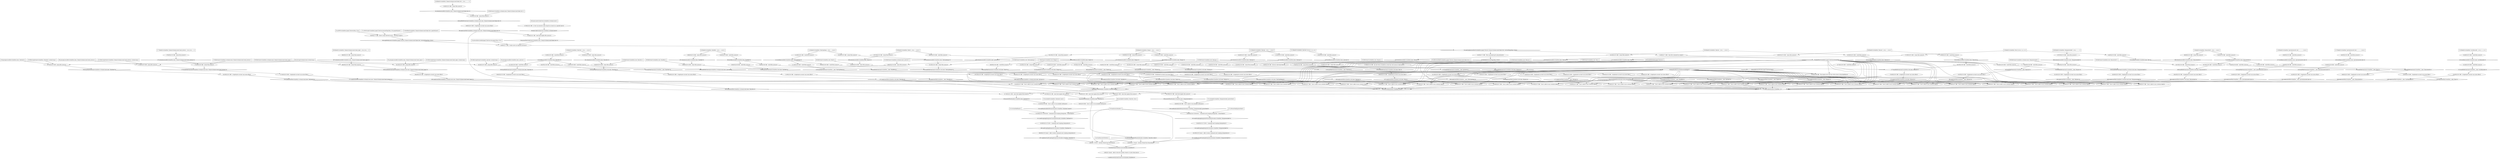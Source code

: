digraph G {
	1 [label="1:canDiscoverSystemOwnerUser(attacker,victimHost):0",shape=diamond];
	2 [label="2:RULE 0 (Asset - Able to discover system owners or users from host):0",shape=ellipse];
	3 [label="3:systemOwnerUserDiscovery(attacker,victimHost):0",shape=diamond];
	4 [label="4:RULE 1 (T1033 - System Owner/User Discovery):0",shape=ellipse];
	5 [label="5:isUserDiscoverUtil(who):1",shape=box];
	6 [label="6:canRunInstalledSoftware(attacker,victimHost,'/bin/who',who):0",shape=diamond];
	7 [label="7:RULE 66 (BB - User is able to run installed software):0",shape=ellipse];
	8 [label="8:accessFile(attacker,victimHost,exec,'/bin/who'):0",shape=diamond];
	9 [label="9:RULE 81 (BB - execCode implies file access):0",shape=ellipse];
	10 [label="10:canAccessFile(victimHost,_,exec,'/bin/who'):0",shape=diamond];
	11 [label="11:RULE 83 (BB - A legitimate account can access file):0",shape=ellipse];
	12 [label="12:localFileProtection(victimHost,_,exec,'/bin/who'):0",shape=diamond];
	13 [label="13:RULE 86 (BB - world file access):0",shape=ellipse];
	14 [label="14:worldAccessible(victimHost,exec,'/bin/who'):0",shape=diamond];
	15 [label="15:RULE 95 (BB - world file access):0",shape=ellipse];
	16 [label="16:fileAttr(victimHost,'/bin/who',-,r,w,x,-,-,-,r,w,x):1",shape=box];
	17 [label="17:execCode(attacker,victimHost,_):0",shape=diamond];
	18 [label="18:RULE 67 (BB - User is able to use a reverse shell):0",shape=ellipse];
	19 [label="19:canAccessFile(victimHost,_,exec,'/bin'):0",shape=diamond];
	20 [label="20:RULE 83 (BB - A legitimate account can access file):0",shape=ellipse];
	21 [label="21:localFileProtection(victimHost,_,exec,'/bin'):0",shape=diamond];
	22 [label="22:RULE 86 (BB - world file access):0",shape=ellipse];
	23 [label="23:worldAccessible(victimHost,exec,'/bin'):0",shape=diamond];
	24 [label="24:RULE 95 (BB - world file access):0",shape=ellipse];
	25 [label="25:fileAttr(victimHost,'/bin',d,r,w,x,r,-,x,r,-,x):1",shape=box];
	26 [label="26:accessDataFlow(attacker,write,reversePupy):0",shape=diamond];
	27 [label="27:RULE 68 (BB - The remote root user has write access to the dataFlow):0",shape=ellipse];
	28 [label="28:dataFlowReverseShell(reversePupy):0",shape=diamond];
	29 [label="29:RULE 69 (BB - Reverse shell data flow):0",shape=ellipse];
	30 [label="30:isReverseShell(victimHost,pupyC2Server,'/home/victimAccount/3aka3.doc'):1",shape=box];
	31 [label="31:flowBind(reversePupy,http,1234):0",shape=diamond];
	32 [label="32:RULE 72 (BB - Flow associated port and protocol):0",shape=ellipse];
	33 [label="33:canScriptAccessHost(victimHost,pupyC2Server,'/home/victimAccount/3aka3.doc',reversePupy,http,1234):0",shape=diamond];
	34 [label="34:RULE 74 (BB - Script access an exposed service):0",shape=ellipse];
	35 [label="35:networkServiceInfo(pupyC2Server,root,pupyd,http,1234):1",shape=box];
	36 [label="36:accessFile(victimUser,victimHost,exec,'/home/victimAccount/3aka3.doc'):0",shape=diamond];
	37 [label="37:RULE 81 (BB - execCode implies file access):0",shape=ellipse];
	38 [label="38:canAccessFile(victimHost,victimAccount,exec,'/home/victimAccount/3aka3.doc'):0",shape=diamond];
	39 [label="39:RULE 83 (BB - A legitimate account can access file):0",shape=ellipse];
	40 [label="40:localFileProtection(victimHost,victimAccount,exec,'/home/victimAccount/3aka3.doc'):0",shape=diamond];
	41 [label="41:RULE 84 (BB - owner file access):0",shape=ellipse];
	42 [label="42:ownerAccessible(victimHost,exec,'/home/victimAccount/3aka3.doc'):0",shape=diamond];
	43 [label="43:RULE 93 (BB - owner file access):0",shape=ellipse];
	44 [label="44:fileAttr(victimHost,'/home/victimAccount/3aka3.doc',-,r,w,x,-,-,-,-,-,-):1",shape=box];
	45 [label="45:fileOwner(victimHost,victimAccount,'/home/victimAccount/3aka3.doc'):1",shape=box];
	46 [label="46:execCode(victimUser,victimHost,victimAccount):0",shape=diamond];
	47 [label="47:RULE 82 (BB - A User can execute code using his account on a specific host):0",shape=ellipse];
	48 [label="48:hasAccount(victimUser,victimHost,victimAccount):1",shape=box];
	49 [label="49:scriptNetAccess(victimHost,pupyC2Server,'/home/victimAccount/3aka3.doc',reversePupy,http,1234):0",shape=diamond];
	50 [label="50:RULE 75 (BB - Direct script network access - Existing Script):0",shape=ellipse];
	51 [label="51:isNetScript(victimHost,pupyC2Server,reversePupy,http,1234,pupyPayload):1",shape=box];
	52 [label="52:dataBind(victimHost,'/home/victimAccount/3aka3.doc',pupyPayload):1",shape=box];
	53 [label="53:aclNW(victimHost,pupyC2Server,http,1234):1",shape=box];
	54 [label="54:dataFlow(victimHost,pupyC2Server,reversePupy,_):0",shape=diamond];
	55 [label="55:RULE 73 (BB - Data flow initiated by script):0",shape=ellipse];
	56 [label="56:localAccess(attacker,pupyC2Server,root):0",shape=diamond];
	57 [label="57:RULE 101 (BB - An user who is located in a host has root access to that host):0",shape=ellipse];
	58 [label="58:located(attacker,pupyC2Server):1",shape=box];
	59 [label="59:RULE 67 (BB - User is able to use a reverse shell):0",shape=ellipse];
	60 [label="60:canAccessFile(victimHost,_,exec,'/bin/cat'):0",shape=diamond];
	61 [label="61:RULE 83 (BB - A legitimate account can access file):0",shape=ellipse];
	62 [label="62:localFileProtection(victimHost,_,exec,'/bin/cat'):0",shape=diamond];
	63 [label="63:RULE 86 (BB - world file access):0",shape=ellipse];
	64 [label="64:worldAccessible(victimHost,exec,'/bin/cat'):0",shape=diamond];
	65 [label="65:RULE 95 (BB - world file access):0",shape=ellipse];
	66 [label="66:fileAttr(victimHost,'/bin/cat',-,r,w,x,-,-,-,r,w,x):1",shape=box];
	67 [label="67:RULE 67 (BB - User is able to use a reverse shell):0",shape=ellipse];
	68 [label="68:canAccessFile(victimHost,_,exec,'/bin/certutil'):0",shape=diamond];
	69 [label="69:RULE 83 (BB - A legitimate account can access file):0",shape=ellipse];
	70 [label="70:localFileProtection(victimHost,_,exec,'/bin/certutil'):0",shape=diamond];
	71 [label="71:RULE 86 (BB - world file access):0",shape=ellipse];
	72 [label="72:worldAccessible(victimHost,exec,'/bin/certutil'):0",shape=diamond];
	73 [label="73:RULE 95 (BB - world file access):0",shape=ellipse];
	74 [label="74:fileAttr(victimHost,'/bin/certutil',-,r,w,x,-,-,-,r,w,x):1",shape=box];
	75 [label="75:RULE 67 (BB - User is able to use a reverse shell):0",shape=ellipse];
	76 [label="76:canAccessFile(victimHost,_,exec,'/bin/find'):0",shape=diamond];
	77 [label="77:RULE 83 (BB - A legitimate account can access file):0",shape=ellipse];
	78 [label="78:localFileProtection(victimHost,_,exec,'/bin/find'):0",shape=diamond];
	79 [label="79:RULE 86 (BB - world file access):0",shape=ellipse];
	80 [label="80:worldAccessible(victimHost,exec,'/bin/find'):0",shape=diamond];
	81 [label="81:RULE 95 (BB - world file access):0",shape=ellipse];
	82 [label="82:fileAttr(victimHost,'/bin/find',-,r,w,x,-,-,-,r,w,x):1",shape=box];
	83 [label="83:RULE 67 (BB - User is able to use a reverse shell):0",shape=ellipse];
	84 [label="84:canAccessFile(victimHost,_,exec,'/bin/ls'):0",shape=diamond];
	85 [label="85:RULE 83 (BB - A legitimate account can access file):0",shape=ellipse];
	86 [label="86:localFileProtection(victimHost,_,exec,'/bin/ls'):0",shape=diamond];
	87 [label="87:RULE 86 (BB - world file access):0",shape=ellipse];
	88 [label="88:worldAccessible(victimHost,exec,'/bin/ls'):0",shape=diamond];
	89 [label="89:RULE 95 (BB - world file access):0",shape=ellipse];
	90 [label="90:fileAttr(victimHost,'/bin/ls',-,r,w,x,-,-,-,r,w,x):1",shape=box];
	91 [label="91:RULE 67 (BB - User is able to use a reverse shell):0",shape=ellipse];
	92 [label="92:canAccessFile(victimHost,_,exec,'/bin/ps'):0",shape=diamond];
	93 [label="93:RULE 83 (BB - A legitimate account can access file):0",shape=ellipse];
	94 [label="94:localFileProtection(victimHost,_,exec,'/bin/ps'):0",shape=diamond];
	95 [label="95:RULE 86 (BB - world file access):0",shape=ellipse];
	96 [label="96:worldAccessible(victimHost,exec,'/bin/ps'):0",shape=diamond];
	97 [label="97:RULE 95 (BB - world file access):0",shape=ellipse];
	98 [label="98:fileAttr(victimHost,'/bin/ps',-,r,w,x,-,-,-,r,w,x):1",shape=box];
	99 [label="99:RULE 67 (BB - User is able to use a reverse shell):0",shape=ellipse];
	100 [label="100:canAccessFile(victimHost,_,exec,'/bin/rm'):0",shape=diamond];
	101 [label="101:RULE 83 (BB - A legitimate account can access file):0",shape=ellipse];
	102 [label="102:localFileProtection(victimHost,_,exec,'/bin/rm'):0",shape=diamond];
	103 [label="103:RULE 86 (BB - world file access):0",shape=ellipse];
	104 [label="104:worldAccessible(victimHost,exec,'/bin/rm'):0",shape=diamond];
	105 [label="105:RULE 95 (BB - world file access):0",shape=ellipse];
	106 [label="106:fileAttr(victimHost,'/bin/rm',-,r,w,x,-,-,-,r,w,x):1",shape=box];
	107 [label="107:RULE 67 (BB - User is able to use a reverse shell):0",shape=ellipse];
	108 [label="108:canAccessFile(victimHost,_,exec,'/bin/tcpdump'):0",shape=diamond];
	109 [label="109:RULE 83 (BB - A legitimate account can access file):0",shape=ellipse];
	110 [label="110:localFileProtection(victimHost,_,exec,'/bin/tcpdump'):0",shape=diamond];
	111 [label="111:RULE 86 (BB - world file access):0",shape=ellipse];
	112 [label="112:worldAccessible(victimHost,exec,'/bin/tcpdump'):0",shape=diamond];
	113 [label="113:RULE 95 (BB - world file access):0",shape=ellipse];
	114 [label="114:fileAttr(victimHost,'/bin/tcpdump',-,r,w,x,-,-,-,r,w,x):1",shape=box];
	115 [label="115:RULE 67 (BB - User is able to use a reverse shell):0",shape=ellipse];
	116 [label="116:RULE 67 (BB - User is able to use a reverse shell):0",shape=ellipse];
	117 [label="117:canAccessFile(victimHost,_,exec,'/bin/zip'):0",shape=diamond];
	118 [label="118:RULE 83 (BB - A legitimate account can access file):0",shape=ellipse];
	119 [label="119:localFileProtection(victimHost,_,exec,'/bin/zip'):0",shape=diamond];
	120 [label="120:RULE 86 (BB - world file access):0",shape=ellipse];
	121 [label="121:worldAccessible(victimHost,exec,'/bin/zip'):0",shape=diamond];
	122 [label="122:RULE 95 (BB - world file access):0",shape=ellipse];
	123 [label="123:fileAttr(victimHost,'/bin/zip',-,r,w,x,-,-,-,r,w,x):1",shape=box];
	124 [label="124:RULE 67 (BB - User is able to use a reverse shell):0",shape=ellipse];
	125 [label="125:canAccessFile(victimHost,_,exec,'/private'):0",shape=diamond];
	126 [label="126:RULE 83 (BB - A legitimate account can access file):0",shape=ellipse];
	127 [label="127:localFileProtection(victimHost,_,exec,'/private'):0",shape=diamond];
	128 [label="128:RULE 86 (BB - world file access):0",shape=ellipse];
	129 [label="129:worldAccessible(victimHost,exec,'/private'):0",shape=diamond];
	130 [label="130:RULE 95 (BB - world file access):0",shape=ellipse];
	131 [label="131:fileAttr(victimHost,'/private',d,r,w,x,r,-,x,r,-,x):1",shape=box];
	132 [label="132:RULE 67 (BB - User is able to use a reverse shell):0",shape=ellipse];
	133 [label="133:canAccessFile(victimHost,_,exec,'/private/secret1.doc'):0",shape=diamond];
	134 [label="134:RULE 83 (BB - A legitimate account can access file):0",shape=ellipse];
	135 [label="135:localFileProtection(victimHost,_,exec,'/private/secret1.doc'):0",shape=diamond];
	136 [label="136:RULE 86 (BB - world file access):0",shape=ellipse];
	137 [label="137:worldAccessible(victimHost,exec,'/private/secret1.doc'):0",shape=diamond];
	138 [label="138:RULE 95 (BB - world file access):0",shape=ellipse];
	139 [label="139:fileAttr(victimHost,'/private/secret1.doc',-,-,-,-,-,-,-,r,w,x):1",shape=box];
	140 [label="140:RULE 67 (BB - User is able to use a reverse shell):0",shape=ellipse];
	141 [label="141:canAccessFile(victimHost,_,exec,'/private/secret2.doc'):0",shape=diamond];
	142 [label="142:RULE 83 (BB - A legitimate account can access file):0",shape=ellipse];
	143 [label="143:localFileProtection(victimHost,_,exec,'/private/secret2.doc'):0",shape=diamond];
	144 [label="144:RULE 86 (BB - world file access):0",shape=ellipse];
	145 [label="145:worldAccessible(victimHost,exec,'/private/secret2.doc'):0",shape=diamond];
	146 [label="146:RULE 95 (BB - world file access):0",shape=ellipse];
	147 [label="147:fileAttr(victimHost,'/private/secret2.doc',-,-,-,-,-,-,-,r,w,x):1",shape=box];
	148 [label="148:RULE 67 (BB - User is able to use a reverse shell):0",shape=ellipse];
	149 [label="149:canAccessFile(victimHost,_,exec,'/usr/bin/sudo'):0",shape=diamond];
	150 [label="150:RULE 83 (BB - A legitimate account can access file):0",shape=ellipse];
	151 [label="151:localFileProtection(victimHost,_,exec,'/usr/bin/sudo'):0",shape=diamond];
	152 [label="152:RULE 86 (BB - world file access):0",shape=ellipse];
	153 [label="153:worldAccessible(victimHost,exec,'/usr/bin/sudo'):0",shape=diamond];
	154 [label="154:RULE 95 (BB - world file access):0",shape=ellipse];
	155 [label="155:fileAttr(victimHost,'/usr/bin/sudo',-,r,w,s,r,-,-,r,-,x):1",shape=box];
	156 [label="156:RULE 81 (BB - execCode implies file access):0",shape=ellipse];
	157 [label="157:canAccessFile(victimHost,root,exec,'/bin/who'):0",shape=diamond];
	158 [label="158:RULE 83 (BB - A legitimate account can access file):0",shape=ellipse];
	159 [label="159:localFileProtection(victimHost,root,exec,'/bin/who'):0",shape=diamond];
	160 [label="160:RULE 84 (BB - owner file access):0",shape=ellipse];
	161 [label="161:ownerAccessible(victimHost,exec,'/bin/who'):0",shape=diamond];
	162 [label="162:RULE 93 (BB - owner file access):0",shape=ellipse];
	163 [label="163:fileOwner(victimHost,root,'/bin/who'):1",shape=box];
	164 [label="164:RULE 86 (BB - world file access):0",shape=ellipse];
	165 [label="165:execCode(attacker,victimHost,root):0",shape=diamond];
	166 [label="166:RULE 67 (BB - User is able to use a reverse shell):0",shape=ellipse];
	167 [label="167:canAccessFile(victimHost,root,exec,'/bin'):0",shape=diamond];
	168 [label="168:RULE 83 (BB - A legitimate account can access file):0",shape=ellipse];
	169 [label="169:localFileProtection(victimHost,root,exec,'/bin'):0",shape=diamond];
	170 [label="170:RULE 84 (BB - owner file access):0",shape=ellipse];
	171 [label="171:ownerAccessible(victimHost,exec,'/bin'):0",shape=diamond];
	172 [label="172:RULE 93 (BB - owner file access):0",shape=ellipse];
	173 [label="173:fileOwner(victimHost,root,'/bin'):1",shape=box];
	174 [label="174:RULE 67 (BB - User is able to use a reverse shell):0",shape=ellipse];
	175 [label="175:canAccessFile(victimHost,root,exec,'/bin/cat'):0",shape=diamond];
	176 [label="176:RULE 83 (BB - A legitimate account can access file):0",shape=ellipse];
	177 [label="177:localFileProtection(victimHost,root,exec,'/bin/cat'):0",shape=diamond];
	178 [label="178:RULE 84 (BB - owner file access):0",shape=ellipse];
	179 [label="179:ownerAccessible(victimHost,exec,'/bin/cat'):0",shape=diamond];
	180 [label="180:RULE 93 (BB - owner file access):0",shape=ellipse];
	181 [label="181:fileOwner(victimHost,root,'/bin/cat'):1",shape=box];
	182 [label="182:RULE 86 (BB - world file access):0",shape=ellipse];
	183 [label="183:RULE 67 (BB - User is able to use a reverse shell):0",shape=ellipse];
	184 [label="184:canAccessFile(victimHost,root,exec,'/bin/certutil'):0",shape=diamond];
	185 [label="185:RULE 83 (BB - A legitimate account can access file):0",shape=ellipse];
	186 [label="186:localFileProtection(victimHost,root,exec,'/bin/certutil'):0",shape=diamond];
	187 [label="187:RULE 84 (BB - owner file access):0",shape=ellipse];
	188 [label="188:ownerAccessible(victimHost,exec,'/bin/certutil'):0",shape=diamond];
	189 [label="189:RULE 93 (BB - owner file access):0",shape=ellipse];
	190 [label="190:fileOwner(victimHost,root,'/bin/certutil'):1",shape=box];
	191 [label="191:RULE 86 (BB - world file access):0",shape=ellipse];
	192 [label="192:RULE 67 (BB - User is able to use a reverse shell):0",shape=ellipse];
	193 [label="193:canAccessFile(victimHost,root,exec,'/bin/find'):0",shape=diamond];
	194 [label="194:RULE 83 (BB - A legitimate account can access file):0",shape=ellipse];
	195 [label="195:localFileProtection(victimHost,root,exec,'/bin/find'):0",shape=diamond];
	196 [label="196:RULE 84 (BB - owner file access):0",shape=ellipse];
	197 [label="197:ownerAccessible(victimHost,exec,'/bin/find'):0",shape=diamond];
	198 [label="198:RULE 93 (BB - owner file access):0",shape=ellipse];
	199 [label="199:fileOwner(victimHost,root,'/bin/find'):1",shape=box];
	200 [label="200:RULE 86 (BB - world file access):0",shape=ellipse];
	201 [label="201:RULE 67 (BB - User is able to use a reverse shell):0",shape=ellipse];
	202 [label="202:canAccessFile(victimHost,root,exec,'/bin/ls'):0",shape=diamond];
	203 [label="203:RULE 83 (BB - A legitimate account can access file):0",shape=ellipse];
	204 [label="204:localFileProtection(victimHost,root,exec,'/bin/ls'):0",shape=diamond];
	205 [label="205:RULE 84 (BB - owner file access):0",shape=ellipse];
	206 [label="206:ownerAccessible(victimHost,exec,'/bin/ls'):0",shape=diamond];
	207 [label="207:RULE 93 (BB - owner file access):0",shape=ellipse];
	208 [label="208:fileOwner(victimHost,root,'/bin/ls'):1",shape=box];
	209 [label="209:RULE 86 (BB - world file access):0",shape=ellipse];
	210 [label="210:RULE 67 (BB - User is able to use a reverse shell):0",shape=ellipse];
	211 [label="211:canAccessFile(victimHost,root,exec,'/bin/ps'):0",shape=diamond];
	212 [label="212:RULE 83 (BB - A legitimate account can access file):0",shape=ellipse];
	213 [label="213:localFileProtection(victimHost,root,exec,'/bin/ps'):0",shape=diamond];
	214 [label="214:RULE 84 (BB - owner file access):0",shape=ellipse];
	215 [label="215:ownerAccessible(victimHost,exec,'/bin/ps'):0",shape=diamond];
	216 [label="216:RULE 93 (BB - owner file access):0",shape=ellipse];
	217 [label="217:fileOwner(victimHost,root,'/bin/ps'):1",shape=box];
	218 [label="218:RULE 86 (BB - world file access):0",shape=ellipse];
	219 [label="219:RULE 67 (BB - User is able to use a reverse shell):0",shape=ellipse];
	220 [label="220:canAccessFile(victimHost,root,exec,'/bin/rm'):0",shape=diamond];
	221 [label="221:RULE 83 (BB - A legitimate account can access file):0",shape=ellipse];
	222 [label="222:localFileProtection(victimHost,root,exec,'/bin/rm'):0",shape=diamond];
	223 [label="223:RULE 84 (BB - owner file access):0",shape=ellipse];
	224 [label="224:ownerAccessible(victimHost,exec,'/bin/rm'):0",shape=diamond];
	225 [label="225:RULE 93 (BB - owner file access):0",shape=ellipse];
	226 [label="226:fileOwner(victimHost,root,'/bin/rm'):1",shape=box];
	227 [label="227:RULE 86 (BB - world file access):0",shape=ellipse];
	228 [label="228:RULE 67 (BB - User is able to use a reverse shell):0",shape=ellipse];
	229 [label="229:canAccessFile(victimHost,root,exec,'/bin/tcpdump'):0",shape=diamond];
	230 [label="230:RULE 83 (BB - A legitimate account can access file):0",shape=ellipse];
	231 [label="231:localFileProtection(victimHost,root,exec,'/bin/tcpdump'):0",shape=diamond];
	232 [label="232:RULE 84 (BB - owner file access):0",shape=ellipse];
	233 [label="233:ownerAccessible(victimHost,exec,'/bin/tcpdump'):0",shape=diamond];
	234 [label="234:RULE 93 (BB - owner file access):0",shape=ellipse];
	235 [label="235:fileOwner(victimHost,root,'/bin/tcpdump'):1",shape=box];
	236 [label="236:RULE 86 (BB - world file access):0",shape=ellipse];
	237 [label="237:RULE 67 (BB - User is able to use a reverse shell):0",shape=ellipse];
	238 [label="238:RULE 67 (BB - User is able to use a reverse shell):0",shape=ellipse];
	239 [label="239:canAccessFile(victimHost,root,exec,'/bin/zip'):0",shape=diamond];
	240 [label="240:RULE 83 (BB - A legitimate account can access file):0",shape=ellipse];
	241 [label="241:localFileProtection(victimHost,root,exec,'/bin/zip'):0",shape=diamond];
	242 [label="242:RULE 84 (BB - owner file access):0",shape=ellipse];
	243 [label="243:ownerAccessible(victimHost,exec,'/bin/zip'):0",shape=diamond];
	244 [label="244:RULE 93 (BB - owner file access):0",shape=ellipse];
	245 [label="245:fileOwner(victimHost,root,'/bin/zip'):1",shape=box];
	246 [label="246:RULE 86 (BB - world file access):0",shape=ellipse];
	247 [label="247:RULE 81 (BB - execCode implies file access):0",shape=ellipse];
	248 [label="248:canAccessFile(victimHost,victimAccount,exec,'/bin/who'):0",shape=diamond];
	249 [label="249:RULE 83 (BB - A legitimate account can access file):0",shape=ellipse];
	250 [label="250:localFileProtection(victimHost,victimAccount,exec,'/bin/who'):0",shape=diamond];
	251 [label="251:RULE 86 (BB - world file access):0",shape=ellipse];
	252 [label="252:execCode(attacker,victimHost,victimAccount):0",shape=diamond];
	253 [label="253:RULE 67 (BB - User is able to use a reverse shell):0",shape=ellipse];
	254 [label="254:canAccessFile(victimHost,victimAccount,exec,'/bin/bash'):0",shape=diamond];
	255 [label="255:RULE 83 (BB - A legitimate account can access file):0",shape=ellipse];
	256 [label="256:localFileProtection(victimHost,victimAccount,exec,'/bin/bash'):0",shape=diamond];
	257 [label="257:RULE 85 (BB - group file access):0",shape=ellipse];
	258 [label="258:groupAccessible(victimHost,exec,'/bin/bash'):1",shape=box];
	259 [label="259:fileGroupOwner(victimHost,'/bin/bash',victimGroup):1",shape=box];
	260 [label="260:inGroup(victimAccount,victimGroup):1",shape=box];
	261 [label="261:RULE 67 (BB - User is able to use a reverse shell):0",shape=ellipse];
	262 [label="262:canAccessFile(victimHost,victimAccount,exec,'/bin/powershell'):0",shape=diamond];
	263 [label="263:RULE 83 (BB - A legitimate account can access file):0",shape=ellipse];
	264 [label="264:localFileProtection(victimHost,victimAccount,exec,'/bin/powershell'):0",shape=diamond];
	265 [label="265:RULE 84 (BB - owner file access):0",shape=ellipse];
	266 [label="266:ownerAccessible(victimHost,exec,'/bin/powershell'):0",shape=diamond];
	267 [label="267:RULE 93 (BB - owner file access):0",shape=ellipse];
	268 [label="268:fileAttr(victimHost,'/bin/powershell',-,r,w,x,-,-,-,-,-,-):1",shape=box];
	269 [label="269:fileOwner(victimHost,victimAccount,'/bin/powershell'):1",shape=box];
	270 [label="270:RULE 67 (BB - User is able to use a reverse shell):0",shape=ellipse];
	271 [label="271:canAccessFile(victimHost,victimAccount,exec,'/home/victimAccount/.bash_history'):0",shape=diamond];
	272 [label="272:RULE 83 (BB - A legitimate account can access file):0",shape=ellipse];
	273 [label="273:localFileProtection(victimHost,victimAccount,exec,'/home/victimAccount/.bash_history'):0",shape=diamond];
	274 [label="274:RULE 84 (BB - owner file access):0",shape=ellipse];
	275 [label="275:ownerAccessible(victimHost,exec,'/home/victimAccount/.bash_history'):0",shape=diamond];
	276 [label="276:RULE 93 (BB - owner file access):0",shape=ellipse];
	277 [label="277:fileAttr(victimHost,'/home/victimAccount/.bash_history',-,r,w,x,r,w,x,-,-,-):1",shape=box];
	278 [label="278:fileOwner(victimHost,victimAccount,'/home/victimAccount/.bash_history'):1",shape=box];
	279 [label="279:RULE 85 (BB - group file access):0",shape=ellipse];
	280 [label="280:groupAccessible(victimHost,exec,'/home/victimAccount/.bash_history'):1",shape=box];
	281 [label="281:fileGroupOwner(victimHost,'/home/victimAccount/.bash_history',victimGroup):1",shape=box];
	282 [label="282:RULE 67 (BB - User is able to use a reverse shell):0",shape=ellipse];
	283 [label="283:canAccessFile(victimHost,victimAccount,exec,'/home/victimAccount/.bash_login'):0",shape=diamond];
	284 [label="284:RULE 83 (BB - A legitimate account can access file):0",shape=ellipse];
	285 [label="285:localFileProtection(victimHost,victimAccount,exec,'/home/victimAccount/.bash_login'):0",shape=diamond];
	286 [label="286:RULE 84 (BB - owner file access):0",shape=ellipse];
	287 [label="287:ownerAccessible(victimHost,exec,'/home/victimAccount/.bash_login'):0",shape=diamond];
	288 [label="288:RULE 93 (BB - owner file access):0",shape=ellipse];
	289 [label="289:fileAttr(victimHost,'/home/victimAccount/.bash_login',-,r,w,x,r,w,x,-,-,-):1",shape=box];
	290 [label="290:fileOwner(victimHost,victimAccount,'/home/victimAccount/.bash_login'):1",shape=box];
	291 [label="291:RULE 85 (BB - group file access):0",shape=ellipse];
	292 [label="292:groupAccessible(victimHost,exec,'/home/victimAccount/.bash_login'):1",shape=box];
	293 [label="293:fileGroupOwner(victimHost,'/home/victimAccount/.bash_login',victimGroup):1",shape=box];
	294 [label="294:RULE 67 (BB - User is able to use a reverse shell):0",shape=ellipse];
	295 [label="295:RULE 67 (BB - User is able to use a reverse shell):0",shape=ellipse];
	296 [label="296:canAccessFile(victimHost,victimAccount,exec,'/private'):0",shape=diamond];
	297 [label="297:RULE 83 (BB - A legitimate account can access file):0",shape=ellipse];
	298 [label="298:localFileProtection(victimHost,victimAccount,exec,'/private'):0",shape=diamond];
	299 [label="299:RULE 84 (BB - owner file access):0",shape=ellipse];
	300 [label="300:ownerAccessible(victimHost,exec,'/private'):0",shape=diamond];
	301 [label="301:RULE 93 (BB - owner file access):0",shape=ellipse];
	302 [label="302:fileOwner(victimHost,victimAccount,'/private'):1",shape=box];
	303 [label="303:RULE 85 (BB - group file access):0",shape=ellipse];
	304 [label="304:groupAccessible(victimHost,exec,'/private'):1",shape=box];
	305 [label="305:fileGroupOwner(victimHost,'/private',victimGroup):1",shape=box];
	306 [label="306:installed(victimHost,'/bin/who',who):1",shape=box];
	307 [label="307:canAbuseCmdScriptingInterpreter(attacker,victimHost,'/bin/bash'):0",shape=diamond];
	308 [label="308:RULE 59 (Asset - Able to abuse command and scripting interpreters):0",shape=ellipse];
	309 [label="309:cmdScriptingInterpreter(attacker,victimHost,'/bin/bash'):0",shape=diamond];
	310 [label="310:RULE 63 (T1059 - Command and Scripting Interpreter):0",shape=ellipse];
	311 [label="311:cmdScriptingInterpreterUnixShell(attacker,victimHost,'/bin/bash'):0",shape=diamond];
	312 [label="312:RULE 65 (T1059.004 - Command and Scripting Interpreter - PowerShell):0",shape=ellipse];
	313 [label="313:isUnixShell(bash):1",shape=box];
	314 [label="314:canRunInstalledSoftware(attacker,victimHost,'/bin/bash',bash):0",shape=diamond];
	315 [label="315:RULE 66 (BB - User is able to run installed software):0",shape=ellipse];
	316 [label="316:accessFile(attacker,victimHost,exec,'/bin/bash'):0",shape=diamond];
	317 [label="317:RULE 81 (BB - execCode implies file access):0",shape=ellipse];
	318 [label="318:installed(victimHost,'/bin/bash',bash):1",shape=box];
	319 [label="319:malicious(attacker):1",shape=box];
	320 [label="320:RULE 1 (T1033 - System Owner/User Discovery):0",shape=ellipse];
	321 [label="321:canAbuseCmdScriptingInterpreter(attacker,victimHost,'/bin/powershell'):0",shape=diamond];
	322 [label="322:RULE 59 (Asset - Able to abuse command and scripting interpreters):0",shape=ellipse];
	323 [label="323:cmdScriptingInterpreter(attacker,victimHost,'/bin/powershell'):0",shape=diamond];
	324 [label="324:RULE 62 (T1059 - Command and Scripting Interpreter):0",shape=ellipse];
	325 [label="325:cmdScriptingInterpreterPowerShell(attacker,victimHost,'/bin/powershell'):0",shape=diamond];
	326 [label="326:RULE 64 (T1059.001 - Command and Scripting Interpreter - PowerShell):0",shape=ellipse];
	327 [label="327:isPowerShell(powerShell):1",shape=box];
	328 [label="328:canRunInstalledSoftware(attacker,victimHost,'/bin/powershell',powerShell):0",shape=diamond];
	329 [label="329:RULE 66 (BB - User is able to run installed software):0",shape=ellipse];
	330 [label="330:accessFile(attacker,victimHost,exec,'/bin/powershell'):0",shape=diamond];
	331 [label="331:RULE 81 (BB - execCode implies file access):0",shape=ellipse];
	332 [label="332:installed(victimHost,'/bin/powershell',powerShell):1",shape=box];
	5 -> 	4;
	16 -> 	15;
	15 -> 	14;
	14 -> 	13;
	13 -> 	12;
	12 -> 	11;
	11 -> 	10;
	10 -> 	9;
	25 -> 	24;
	24 -> 	23;
	23 -> 	22;
	22 -> 	21;
	21 -> 	20;
	20 -> 	19;
	19 -> 	18;
	30 -> 	29;
	35 -> 	34;
	44 -> 	43;
	43 -> 	42;
	42 -> 	41;
	45 -> 	41;
	41 -> 	40;
	40 -> 	39;
	39 -> 	38;
	38 -> 	37;
	48 -> 	47;
	47 -> 	46;
	46 -> 	37;
	37 -> 	36;
	36 -> 	34;
	51 -> 	50;
	52 -> 	50;
	53 -> 	50;
	50 -> 	49;
	49 -> 	34;
	34 -> 	33;
	33 -> 	32;
	32 -> 	31;
	31 -> 	29;
	33 -> 	55;
	55 -> 	54;
	54 -> 	29;
	29 -> 	28;
	28 -> 	27;
	54 -> 	27;
	58 -> 	57;
	57 -> 	56;
	56 -> 	27;
	27 -> 	26;
	26 -> 	18;
	28 -> 	18;
	54 -> 	18;
	18 -> 	17;
	66 -> 	65;
	65 -> 	64;
	64 -> 	63;
	63 -> 	62;
	62 -> 	61;
	61 -> 	60;
	60 -> 	59;
	26 -> 	59;
	28 -> 	59;
	54 -> 	59;
	59 -> 	17;
	74 -> 	73;
	73 -> 	72;
	72 -> 	71;
	71 -> 	70;
	70 -> 	69;
	69 -> 	68;
	68 -> 	67;
	26 -> 	67;
	28 -> 	67;
	54 -> 	67;
	67 -> 	17;
	82 -> 	81;
	81 -> 	80;
	80 -> 	79;
	79 -> 	78;
	78 -> 	77;
	77 -> 	76;
	76 -> 	75;
	26 -> 	75;
	28 -> 	75;
	54 -> 	75;
	75 -> 	17;
	90 -> 	89;
	89 -> 	88;
	88 -> 	87;
	87 -> 	86;
	86 -> 	85;
	85 -> 	84;
	84 -> 	83;
	26 -> 	83;
	28 -> 	83;
	54 -> 	83;
	83 -> 	17;
	98 -> 	97;
	97 -> 	96;
	96 -> 	95;
	95 -> 	94;
	94 -> 	93;
	93 -> 	92;
	92 -> 	91;
	26 -> 	91;
	28 -> 	91;
	54 -> 	91;
	91 -> 	17;
	106 -> 	105;
	105 -> 	104;
	104 -> 	103;
	103 -> 	102;
	102 -> 	101;
	101 -> 	100;
	100 -> 	99;
	26 -> 	99;
	28 -> 	99;
	54 -> 	99;
	99 -> 	17;
	114 -> 	113;
	113 -> 	112;
	112 -> 	111;
	111 -> 	110;
	110 -> 	109;
	109 -> 	108;
	108 -> 	107;
	26 -> 	107;
	28 -> 	107;
	54 -> 	107;
	107 -> 	17;
	10 -> 	115;
	26 -> 	115;
	28 -> 	115;
	54 -> 	115;
	115 -> 	17;
	123 -> 	122;
	122 -> 	121;
	121 -> 	120;
	120 -> 	119;
	119 -> 	118;
	118 -> 	117;
	117 -> 	116;
	26 -> 	116;
	28 -> 	116;
	54 -> 	116;
	116 -> 	17;
	131 -> 	130;
	130 -> 	129;
	129 -> 	128;
	128 -> 	127;
	127 -> 	126;
	126 -> 	125;
	125 -> 	124;
	26 -> 	124;
	28 -> 	124;
	54 -> 	124;
	124 -> 	17;
	139 -> 	138;
	138 -> 	137;
	137 -> 	136;
	136 -> 	135;
	135 -> 	134;
	134 -> 	133;
	133 -> 	132;
	26 -> 	132;
	28 -> 	132;
	54 -> 	132;
	132 -> 	17;
	147 -> 	146;
	146 -> 	145;
	145 -> 	144;
	144 -> 	143;
	143 -> 	142;
	142 -> 	141;
	141 -> 	140;
	26 -> 	140;
	28 -> 	140;
	54 -> 	140;
	140 -> 	17;
	155 -> 	154;
	154 -> 	153;
	153 -> 	152;
	152 -> 	151;
	151 -> 	150;
	150 -> 	149;
	149 -> 	148;
	26 -> 	148;
	28 -> 	148;
	54 -> 	148;
	148 -> 	17;
	17 -> 	9;
	9 -> 	8;
	16 -> 	162;
	162 -> 	161;
	161 -> 	160;
	163 -> 	160;
	160 -> 	159;
	14 -> 	164;
	164 -> 	159;
	159 -> 	158;
	158 -> 	157;
	157 -> 	156;
	25 -> 	172;
	172 -> 	171;
	171 -> 	170;
	173 -> 	170;
	170 -> 	169;
	169 -> 	168;
	168 -> 	167;
	167 -> 	166;
	26 -> 	166;
	28 -> 	166;
	54 -> 	166;
	166 -> 	165;
	66 -> 	180;
	180 -> 	179;
	179 -> 	178;
	181 -> 	178;
	178 -> 	177;
	64 -> 	182;
	182 -> 	177;
	177 -> 	176;
	176 -> 	175;
	175 -> 	174;
	26 -> 	174;
	28 -> 	174;
	54 -> 	174;
	174 -> 	165;
	74 -> 	189;
	189 -> 	188;
	188 -> 	187;
	190 -> 	187;
	187 -> 	186;
	72 -> 	191;
	191 -> 	186;
	186 -> 	185;
	185 -> 	184;
	184 -> 	183;
	26 -> 	183;
	28 -> 	183;
	54 -> 	183;
	183 -> 	165;
	82 -> 	198;
	198 -> 	197;
	197 -> 	196;
	199 -> 	196;
	196 -> 	195;
	80 -> 	200;
	200 -> 	195;
	195 -> 	194;
	194 -> 	193;
	193 -> 	192;
	26 -> 	192;
	28 -> 	192;
	54 -> 	192;
	192 -> 	165;
	90 -> 	207;
	207 -> 	206;
	206 -> 	205;
	208 -> 	205;
	205 -> 	204;
	88 -> 	209;
	209 -> 	204;
	204 -> 	203;
	203 -> 	202;
	202 -> 	201;
	26 -> 	201;
	28 -> 	201;
	54 -> 	201;
	201 -> 	165;
	98 -> 	216;
	216 -> 	215;
	215 -> 	214;
	217 -> 	214;
	214 -> 	213;
	96 -> 	218;
	218 -> 	213;
	213 -> 	212;
	212 -> 	211;
	211 -> 	210;
	26 -> 	210;
	28 -> 	210;
	54 -> 	210;
	210 -> 	165;
	106 -> 	225;
	225 -> 	224;
	224 -> 	223;
	226 -> 	223;
	223 -> 	222;
	104 -> 	227;
	227 -> 	222;
	222 -> 	221;
	221 -> 	220;
	220 -> 	219;
	26 -> 	219;
	28 -> 	219;
	54 -> 	219;
	219 -> 	165;
	114 -> 	234;
	234 -> 	233;
	233 -> 	232;
	235 -> 	232;
	232 -> 	231;
	112 -> 	236;
	236 -> 	231;
	231 -> 	230;
	230 -> 	229;
	229 -> 	228;
	26 -> 	228;
	28 -> 	228;
	54 -> 	228;
	228 -> 	165;
	157 -> 	237;
	26 -> 	237;
	28 -> 	237;
	54 -> 	237;
	237 -> 	165;
	123 -> 	244;
	244 -> 	243;
	243 -> 	242;
	245 -> 	242;
	242 -> 	241;
	121 -> 	246;
	246 -> 	241;
	241 -> 	240;
	240 -> 	239;
	239 -> 	238;
	26 -> 	238;
	28 -> 	238;
	54 -> 	238;
	238 -> 	165;
	165 -> 	156;
	156 -> 	8;
	14 -> 	251;
	251 -> 	250;
	250 -> 	249;
	249 -> 	248;
	248 -> 	247;
	258 -> 	257;
	259 -> 	257;
	260 -> 	257;
	257 -> 	256;
	256 -> 	255;
	255 -> 	254;
	254 -> 	253;
	26 -> 	253;
	28 -> 	253;
	54 -> 	253;
	253 -> 	252;
	268 -> 	267;
	267 -> 	266;
	266 -> 	265;
	269 -> 	265;
	265 -> 	264;
	264 -> 	263;
	263 -> 	262;
	262 -> 	261;
	26 -> 	261;
	28 -> 	261;
	54 -> 	261;
	261 -> 	252;
	277 -> 	276;
	276 -> 	275;
	275 -> 	274;
	278 -> 	274;
	274 -> 	273;
	280 -> 	279;
	281 -> 	279;
	260 -> 	279;
	279 -> 	273;
	273 -> 	272;
	272 -> 	271;
	271 -> 	270;
	26 -> 	270;
	28 -> 	270;
	54 -> 	270;
	270 -> 	252;
	289 -> 	288;
	288 -> 	287;
	287 -> 	286;
	290 -> 	286;
	286 -> 	285;
	292 -> 	291;
	293 -> 	291;
	260 -> 	291;
	291 -> 	285;
	285 -> 	284;
	284 -> 	283;
	283 -> 	282;
	26 -> 	282;
	28 -> 	282;
	54 -> 	282;
	282 -> 	252;
	38 -> 	294;
	26 -> 	294;
	28 -> 	294;
	54 -> 	294;
	294 -> 	252;
	131 -> 	301;
	301 -> 	300;
	300 -> 	299;
	302 -> 	299;
	299 -> 	298;
	304 -> 	303;
	305 -> 	303;
	260 -> 	303;
	303 -> 	298;
	298 -> 	297;
	297 -> 	296;
	296 -> 	295;
	26 -> 	295;
	28 -> 	295;
	54 -> 	295;
	295 -> 	252;
	252 -> 	247;
	247 -> 	8;
	8 -> 	7;
	306 -> 	7;
	7 -> 	6;
	6 -> 	4;
	313 -> 	312;
	254 -> 	317;
	252 -> 	317;
	317 -> 	316;
	316 -> 	315;
	318 -> 	315;
	315 -> 	314;
	314 -> 	312;
	319 -> 	312;
	312 -> 	311;
	311 -> 	310;
	310 -> 	309;
	309 -> 	308;
	308 -> 	307;
	307 -> 	4;
	319 -> 	4;
	4 -> 	3;
	5 -> 	320;
	6 -> 	320;
	327 -> 	326;
	262 -> 	331;
	252 -> 	331;
	331 -> 	330;
	330 -> 	329;
	332 -> 	329;
	329 -> 	328;
	328 -> 	326;
	319 -> 	326;
	326 -> 	325;
	325 -> 	324;
	324 -> 	323;
	323 -> 	322;
	322 -> 	321;
	321 -> 	320;
	319 -> 	320;
	320 -> 	3;
	3 -> 	2;
	2 -> 	1;
}
